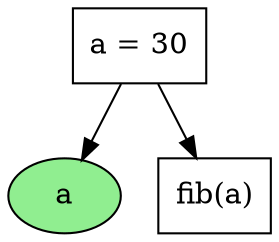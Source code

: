 digraph main_DFG {
    node [shape=ellipse, style=filled, fillcolor=lightgreen];
    a_out [label="a"];

    node [shape=box, style="", fillcolor=""];
    op_assign [label="a = 30"];
    op_call [label="fib(a)"];

    op_assign -> op_call;
    op_assign -> a_out;
}